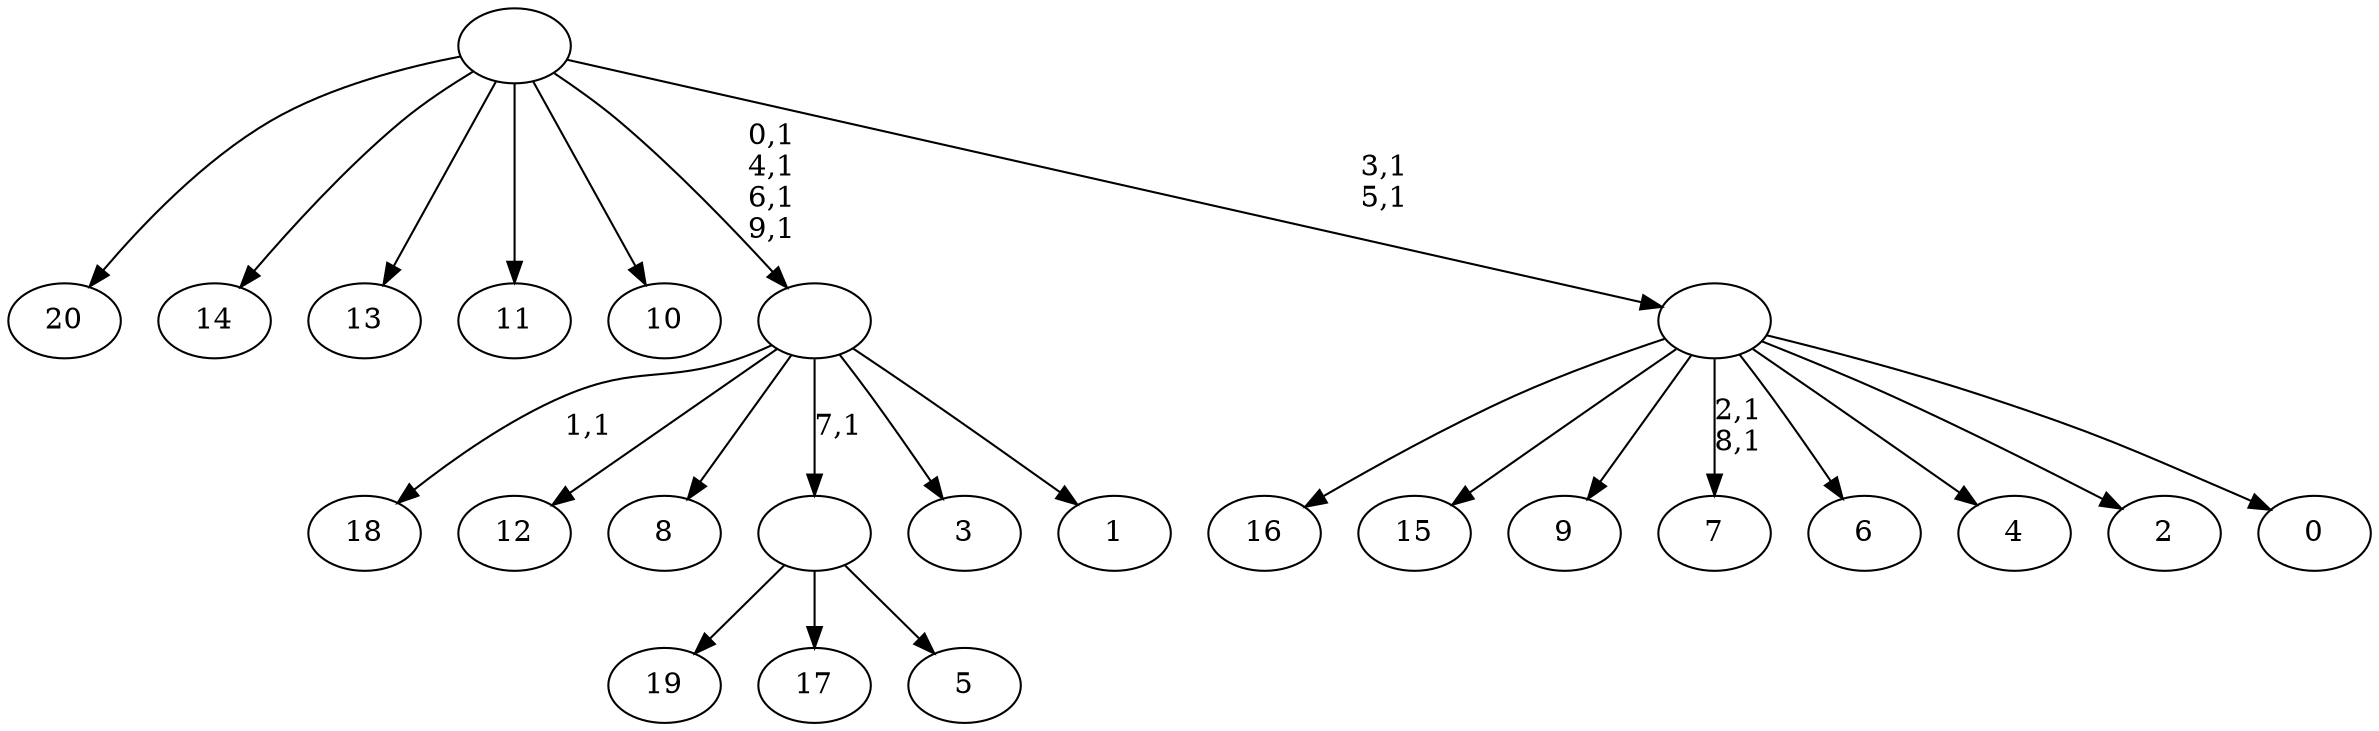 digraph T {
	31 [label="20"]
	30 [label="19"]
	29 [label="18"]
	27 [label="17"]
	26 [label="16"]
	25 [label="15"]
	24 [label="14"]
	23 [label="13"]
	22 [label="12"]
	21 [label="11"]
	20 [label="10"]
	19 [label="9"]
	18 [label="8"]
	17 [label="7"]
	14 [label="6"]
	13 [label="5"]
	12 [label=""]
	11 [label="4"]
	10 [label="3"]
	9 [label="2"]
	8 [label="1"]
	7 [label=""]
	3 [label="0"]
	2 [label=""]
	0 [label=""]
	12 -> 30 [label=""]
	12 -> 27 [label=""]
	12 -> 13 [label=""]
	7 -> 29 [label="1,1"]
	7 -> 22 [label=""]
	7 -> 18 [label=""]
	7 -> 12 [label="7,1"]
	7 -> 10 [label=""]
	7 -> 8 [label=""]
	2 -> 17 [label="2,1\n8,1"]
	2 -> 26 [label=""]
	2 -> 25 [label=""]
	2 -> 19 [label=""]
	2 -> 14 [label=""]
	2 -> 11 [label=""]
	2 -> 9 [label=""]
	2 -> 3 [label=""]
	0 -> 2 [label="3,1\n5,1"]
	0 -> 7 [label="0,1\n4,1\n6,1\n9,1"]
	0 -> 31 [label=""]
	0 -> 24 [label=""]
	0 -> 23 [label=""]
	0 -> 21 [label=""]
	0 -> 20 [label=""]
}
